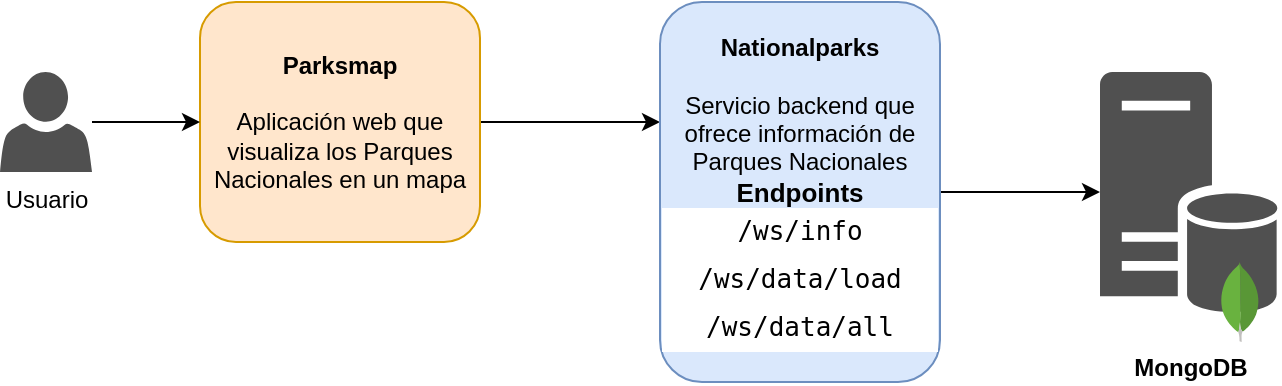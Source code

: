 <mxfile version="21.2.1" type="device">
  <diagram name="Página-1" id="ZPuVHIXcZ6RVGsHtGnmR">
    <mxGraphModel dx="1434" dy="732" grid="1" gridSize="10" guides="1" tooltips="1" connect="1" arrows="1" fold="1" page="1" pageScale="1" pageWidth="1169" pageHeight="827" math="0" shadow="0">
      <root>
        <mxCell id="0" />
        <mxCell id="1" parent="0" />
        <mxCell id="RiFkVRJdCbDTMAdhdl-z-5" value="" style="edgeStyle=orthogonalEdgeStyle;rounded=0;orthogonalLoop=1;jettySize=auto;html=1;" edge="1" parent="1" source="RiFkVRJdCbDTMAdhdl-z-1">
          <mxGeometry relative="1" as="geometry">
            <mxPoint x="460" y="330" as="targetPoint" />
          </mxGeometry>
        </mxCell>
        <mxCell id="RiFkVRJdCbDTMAdhdl-z-1" value="&lt;div&gt;&lt;b&gt;Parksmap&lt;/b&gt;&lt;/div&gt;&lt;div&gt;&lt;b&gt;&lt;br&gt;&lt;/b&gt;&lt;/div&gt;&lt;div&gt;Aplicación web que visualiza los Parques Nacionales en un mapa&lt;br&gt;&lt;/div&gt;" style="rounded=1;whiteSpace=wrap;html=1;fillColor=#ffe6cc;strokeColor=#d79b00;" vertex="1" parent="1">
          <mxGeometry x="230" y="270" width="140" height="120" as="geometry" />
        </mxCell>
        <mxCell id="RiFkVRJdCbDTMAdhdl-z-3" value="" style="edgeStyle=orthogonalEdgeStyle;rounded=0;orthogonalLoop=1;jettySize=auto;html=1;" edge="1" parent="1" source="RiFkVRJdCbDTMAdhdl-z-2" target="RiFkVRJdCbDTMAdhdl-z-1">
          <mxGeometry relative="1" as="geometry" />
        </mxCell>
        <mxCell id="RiFkVRJdCbDTMAdhdl-z-2" value="&lt;div&gt;Usuario&lt;br&gt;&lt;/div&gt;" style="sketch=0;pointerEvents=1;shadow=0;dashed=0;html=1;strokeColor=none;fillColor=#505050;labelPosition=center;verticalLabelPosition=bottom;verticalAlign=top;outlineConnect=0;align=center;shape=mxgraph.office.users.user;" vertex="1" parent="1">
          <mxGeometry x="130" y="305" width="46" height="50" as="geometry" />
        </mxCell>
        <mxCell id="RiFkVRJdCbDTMAdhdl-z-10" value="" style="edgeStyle=orthogonalEdgeStyle;rounded=0;orthogonalLoop=1;jettySize=auto;html=1;" edge="1" parent="1" source="RiFkVRJdCbDTMAdhdl-z-6" target="RiFkVRJdCbDTMAdhdl-z-8">
          <mxGeometry relative="1" as="geometry" />
        </mxCell>
        <mxCell id="RiFkVRJdCbDTMAdhdl-z-6" value="&lt;div&gt;&lt;b&gt;Nationalparks&lt;/b&gt;&lt;/div&gt;&lt;div&gt;&lt;b&gt;&lt;br&gt;&lt;/b&gt;&lt;/div&gt;&lt;div&gt;Servicio backend que ofrece información de Parques Nacionales&lt;/div&gt;&lt;div style=&quot;font-size: 13px;&quot;&gt;&lt;b&gt;Endpoints&lt;/b&gt;&lt;/div&gt;&lt;div style=&quot;font-size: 13px;&quot;&gt;&lt;div style=&quot;color: rgb(0, 0, 0); background-color: rgb(255, 255, 255); font-family: &amp;quot;Droid Sans Mono&amp;quot;, &amp;quot;monospace&amp;quot;, monospace; font-weight: normal; line-height: 24px;&quot;&gt;&lt;div&gt;&lt;font style=&quot;font-size: 13px;&quot;&gt;/ws/info&lt;/font&gt;&lt;/div&gt;&lt;div&gt;&lt;div style=&quot;color: rgb(0, 0, 0); background-color: rgb(255, 255, 255); font-family: &amp;quot;Droid Sans Mono&amp;quot;, &amp;quot;monospace&amp;quot;, monospace; font-weight: normal; line-height: 24px;&quot;&gt;&lt;div&gt;&lt;font style=&quot;font-size: 13px;&quot;&gt;/ws/data/load&lt;/font&gt;&lt;/div&gt;&lt;div&gt;&lt;div style=&quot;color: rgb(0, 0, 0); background-color: rgb(255, 255, 255); font-family: &amp;quot;Droid Sans Mono&amp;quot;, &amp;quot;monospace&amp;quot;, monospace; font-weight: normal; line-height: 24px;&quot;&gt;&lt;div&gt;&lt;font style=&quot;font-size: 13px;&quot;&gt;/ws/data/all&lt;/font&gt;&lt;/div&gt;&lt;/div&gt;&lt;/div&gt;&lt;/div&gt;&lt;/div&gt;&lt;/div&gt;&lt;/div&gt;" style="rounded=1;whiteSpace=wrap;html=1;fillColor=#dae8fc;strokeColor=#6c8ebf;" vertex="1" parent="1">
          <mxGeometry x="460" y="270" width="140" height="190" as="geometry" />
        </mxCell>
        <mxCell id="RiFkVRJdCbDTMAdhdl-z-8" value="&lt;div&gt;&lt;b&gt;&lt;br&gt;&lt;/b&gt;&lt;/div&gt;&lt;div&gt;&lt;b&gt;MongoDB&lt;/b&gt;&lt;/div&gt;" style="sketch=0;pointerEvents=1;shadow=0;dashed=0;html=1;strokeColor=none;fillColor=#505050;labelPosition=center;verticalLabelPosition=bottom;verticalAlign=top;outlineConnect=0;align=center;shape=mxgraph.office.servers.database_server;" vertex="1" parent="1">
          <mxGeometry x="680" y="305" width="90" height="120" as="geometry" />
        </mxCell>
        <mxCell id="RiFkVRJdCbDTMAdhdl-z-9" value="" style="dashed=0;outlineConnect=0;html=1;align=center;labelPosition=center;verticalLabelPosition=bottom;verticalAlign=top;shape=mxgraph.weblogos.mongodb" vertex="1" parent="1">
          <mxGeometry x="740" y="400" width="20" height="40" as="geometry" />
        </mxCell>
      </root>
    </mxGraphModel>
  </diagram>
</mxfile>
